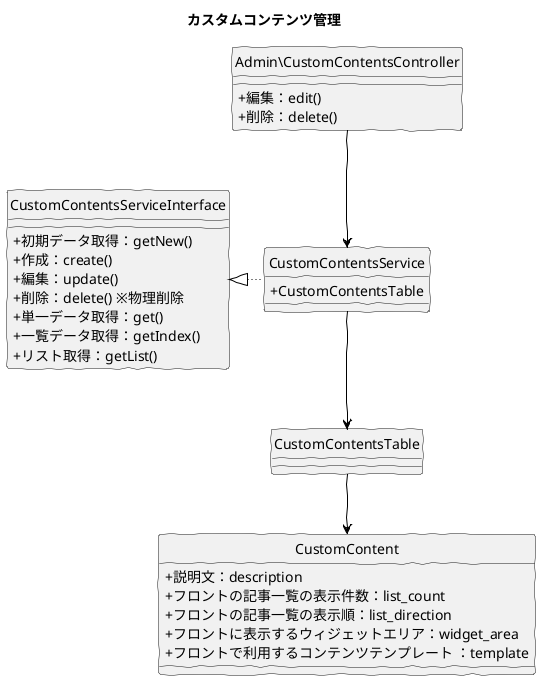 @startuml
skinparam handwritten true
skinparam backgroundColor white
hide circle
skinparam classAttributeIconSize 0

title カスタムコンテンツ管理

class Admin\CustomContentsController {
  + 編集：edit()
  + 削除：delete()
}

class CustomContentsService {
  + CustomContentsTable
}

class CustomContentsServiceInterface {
  + 初期データ取得：getNew()
  + 作成：create()
  + 編集：update()
  + 削除：delete() ※物理削除
  + 単一データ取得：get()
  + 一覧データ取得：getIndex()
  + リスト取得：getList()
}

class CustomContentsTable {
}

class CustomContent {
  + 説明文：description
  + フロントの記事一覧の表示件数：list_count
  + フロントの記事一覧の表示順：list_direction	
  + フロントに表示するウィジェットエリア：widget_area
  + フロントで利用するコンテンツテンプレート ：template
}

Admin\CustomContentsController -down[#Black]-> CustomContentsService
CustomContentsService -down[#Black]-> CustomContentsTable
CustomContentsService -left[dotted,#Black]-|> CustomContentsServiceInterface
CustomContentsTable -down[#Black]-> CustomContent

@enduml
